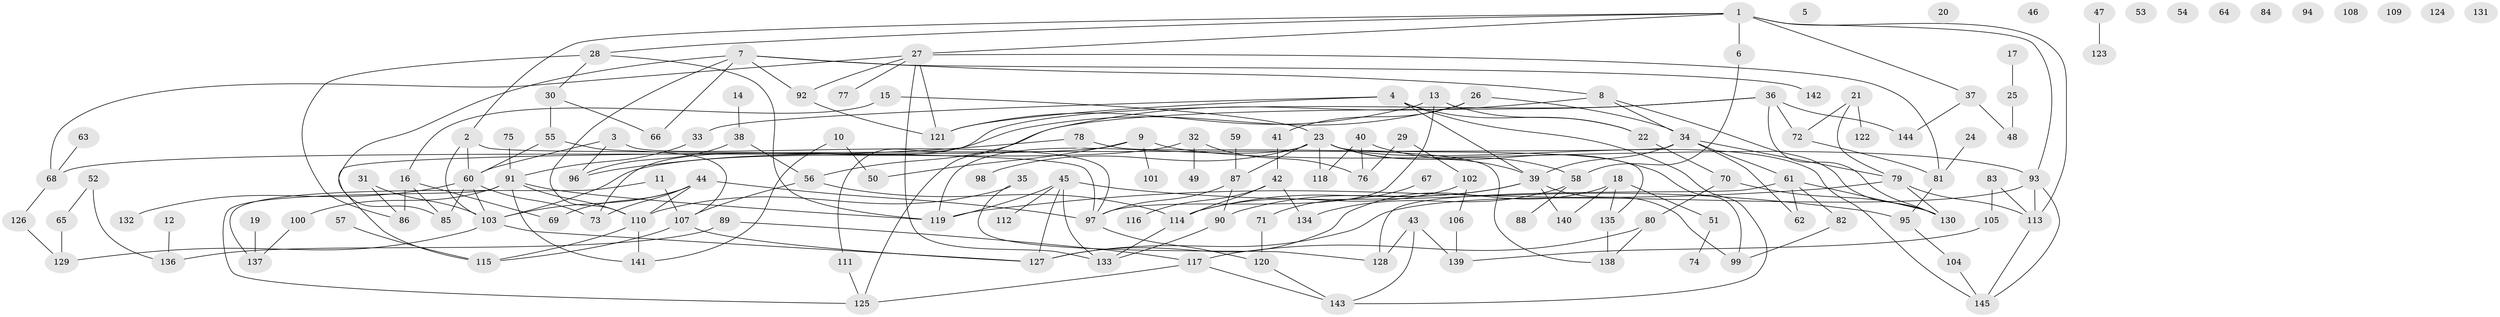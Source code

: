 // coarse degree distribution, {14: 0.016666666666666666, 3: 0.23333333333333334, 6: 0.08333333333333333, 11: 0.016666666666666666, 5: 0.1, 2: 0.16666666666666666, 1: 0.11666666666666667, 8: 0.05, 4: 0.16666666666666666, 9: 0.03333333333333333, 10: 0.016666666666666666}
// Generated by graph-tools (version 1.1) at 2025/47/03/04/25 22:47:57]
// undirected, 145 vertices, 204 edges
graph export_dot {
  node [color=gray90,style=filled];
  1;
  2;
  3;
  4;
  5;
  6;
  7;
  8;
  9;
  10;
  11;
  12;
  13;
  14;
  15;
  16;
  17;
  18;
  19;
  20;
  21;
  22;
  23;
  24;
  25;
  26;
  27;
  28;
  29;
  30;
  31;
  32;
  33;
  34;
  35;
  36;
  37;
  38;
  39;
  40;
  41;
  42;
  43;
  44;
  45;
  46;
  47;
  48;
  49;
  50;
  51;
  52;
  53;
  54;
  55;
  56;
  57;
  58;
  59;
  60;
  61;
  62;
  63;
  64;
  65;
  66;
  67;
  68;
  69;
  70;
  71;
  72;
  73;
  74;
  75;
  76;
  77;
  78;
  79;
  80;
  81;
  82;
  83;
  84;
  85;
  86;
  87;
  88;
  89;
  90;
  91;
  92;
  93;
  94;
  95;
  96;
  97;
  98;
  99;
  100;
  101;
  102;
  103;
  104;
  105;
  106;
  107;
  108;
  109;
  110;
  111;
  112;
  113;
  114;
  115;
  116;
  117;
  118;
  119;
  120;
  121;
  122;
  123;
  124;
  125;
  126;
  127;
  128;
  129;
  130;
  131;
  132;
  133;
  134;
  135;
  136;
  137;
  138;
  139;
  140;
  141;
  142;
  143;
  144;
  145;
  1 -- 2;
  1 -- 6;
  1 -- 27;
  1 -- 28;
  1 -- 37;
  1 -- 93;
  1 -- 113;
  2 -- 60;
  2 -- 97;
  2 -- 103;
  3 -- 60;
  3 -- 96;
  3 -- 97;
  4 -- 22;
  4 -- 33;
  4 -- 39;
  4 -- 121;
  4 -- 143;
  6 -- 58;
  7 -- 8;
  7 -- 66;
  7 -- 85;
  7 -- 92;
  7 -- 110;
  7 -- 142;
  8 -- 34;
  8 -- 125;
  8 -- 130;
  9 -- 50;
  9 -- 68;
  9 -- 93;
  9 -- 101;
  10 -- 50;
  10 -- 141;
  11 -- 107;
  11 -- 137;
  12 -- 136;
  13 -- 22;
  13 -- 97;
  13 -- 121;
  14 -- 38;
  15 -- 16;
  15 -- 23;
  16 -- 69;
  16 -- 85;
  16 -- 86;
  17 -- 25;
  18 -- 51;
  18 -- 127;
  18 -- 135;
  18 -- 140;
  19 -- 137;
  21 -- 72;
  21 -- 79;
  21 -- 122;
  22 -- 70;
  23 -- 39;
  23 -- 58;
  23 -- 87;
  23 -- 98;
  23 -- 118;
  23 -- 119;
  23 -- 135;
  23 -- 145;
  24 -- 81;
  25 -- 48;
  26 -- 34;
  26 -- 41;
  26 -- 111;
  27 -- 68;
  27 -- 77;
  27 -- 81;
  27 -- 92;
  27 -- 121;
  27 -- 133;
  28 -- 30;
  28 -- 86;
  28 -- 119;
  29 -- 76;
  29 -- 102;
  30 -- 55;
  30 -- 66;
  31 -- 86;
  31 -- 103;
  32 -- 49;
  32 -- 76;
  32 -- 103;
  33 -- 91;
  34 -- 39;
  34 -- 61;
  34 -- 62;
  34 -- 79;
  34 -- 115;
  35 -- 110;
  35 -- 128;
  36 -- 56;
  36 -- 72;
  36 -- 73;
  36 -- 130;
  36 -- 144;
  37 -- 48;
  37 -- 144;
  38 -- 56;
  38 -- 96;
  39 -- 90;
  39 -- 99;
  39 -- 114;
  39 -- 140;
  40 -- 76;
  40 -- 99;
  40 -- 118;
  41 -- 42;
  42 -- 114;
  42 -- 116;
  42 -- 134;
  43 -- 128;
  43 -- 139;
  43 -- 143;
  44 -- 69;
  44 -- 73;
  44 -- 97;
  44 -- 103;
  44 -- 110;
  45 -- 95;
  45 -- 112;
  45 -- 119;
  45 -- 127;
  45 -- 133;
  47 -- 123;
  51 -- 74;
  52 -- 65;
  52 -- 136;
  55 -- 60;
  55 -- 107;
  56 -- 107;
  56 -- 114;
  57 -- 115;
  58 -- 88;
  58 -- 134;
  59 -- 87;
  60 -- 73;
  60 -- 85;
  60 -- 103;
  60 -- 132;
  61 -- 62;
  61 -- 82;
  61 -- 128;
  61 -- 130;
  63 -- 68;
  65 -- 129;
  67 -- 71;
  68 -- 126;
  70 -- 80;
  70 -- 130;
  71 -- 120;
  72 -- 81;
  75 -- 91;
  78 -- 96;
  78 -- 138;
  79 -- 113;
  79 -- 119;
  79 -- 130;
  80 -- 117;
  80 -- 138;
  81 -- 95;
  82 -- 99;
  83 -- 105;
  83 -- 113;
  87 -- 90;
  87 -- 97;
  89 -- 117;
  89 -- 136;
  90 -- 133;
  91 -- 100;
  91 -- 110;
  91 -- 119;
  91 -- 125;
  91 -- 141;
  92 -- 121;
  93 -- 113;
  93 -- 127;
  93 -- 145;
  95 -- 104;
  97 -- 120;
  100 -- 137;
  102 -- 106;
  102 -- 114;
  103 -- 127;
  103 -- 129;
  104 -- 145;
  105 -- 139;
  106 -- 139;
  107 -- 115;
  107 -- 127;
  110 -- 115;
  110 -- 141;
  111 -- 125;
  113 -- 145;
  114 -- 133;
  117 -- 125;
  117 -- 143;
  120 -- 143;
  126 -- 129;
  135 -- 138;
}
